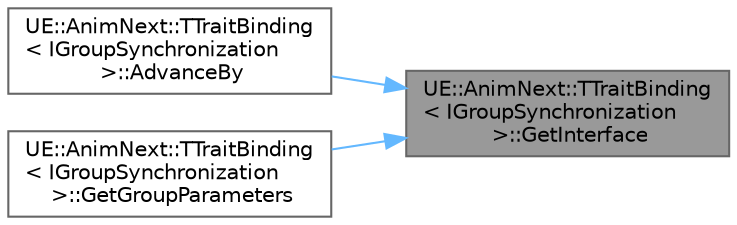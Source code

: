 digraph "UE::AnimNext::TTraitBinding&lt; IGroupSynchronization &gt;::GetInterface"
{
 // INTERACTIVE_SVG=YES
 // LATEX_PDF_SIZE
  bgcolor="transparent";
  edge [fontname=Helvetica,fontsize=10,labelfontname=Helvetica,labelfontsize=10];
  node [fontname=Helvetica,fontsize=10,shape=box,height=0.2,width=0.4];
  rankdir="RL";
  Node1 [id="Node000001",label="UE::AnimNext::TTraitBinding\l\< IGroupSynchronization\l \>::GetInterface",height=0.2,width=0.4,color="gray40", fillcolor="grey60", style="filled", fontcolor="black",tooltip=" "];
  Node1 -> Node2 [id="edge1_Node000001_Node000002",dir="back",color="steelblue1",style="solid",tooltip=" "];
  Node2 [id="Node000002",label="UE::AnimNext::TTraitBinding\l\< IGroupSynchronization\l \>::AdvanceBy",height=0.2,width=0.4,color="grey40", fillcolor="white", style="filled",URL="$d2/d6d/structUE_1_1AnimNext_1_1TTraitBinding_3_01IGroupSynchronization_01_4.html#a80b70a760809061b82877e68f35452ee",tooltip=" "];
  Node1 -> Node3 [id="edge2_Node000001_Node000003",dir="back",color="steelblue1",style="solid",tooltip=" "];
  Node3 [id="Node000003",label="UE::AnimNext::TTraitBinding\l\< IGroupSynchronization\l \>::GetGroupParameters",height=0.2,width=0.4,color="grey40", fillcolor="white", style="filled",URL="$d2/d6d/structUE_1_1AnimNext_1_1TTraitBinding_3_01IGroupSynchronization_01_4.html#a27ae118054aade2edeff5eb5ad4e9acd",tooltip=" "];
}
